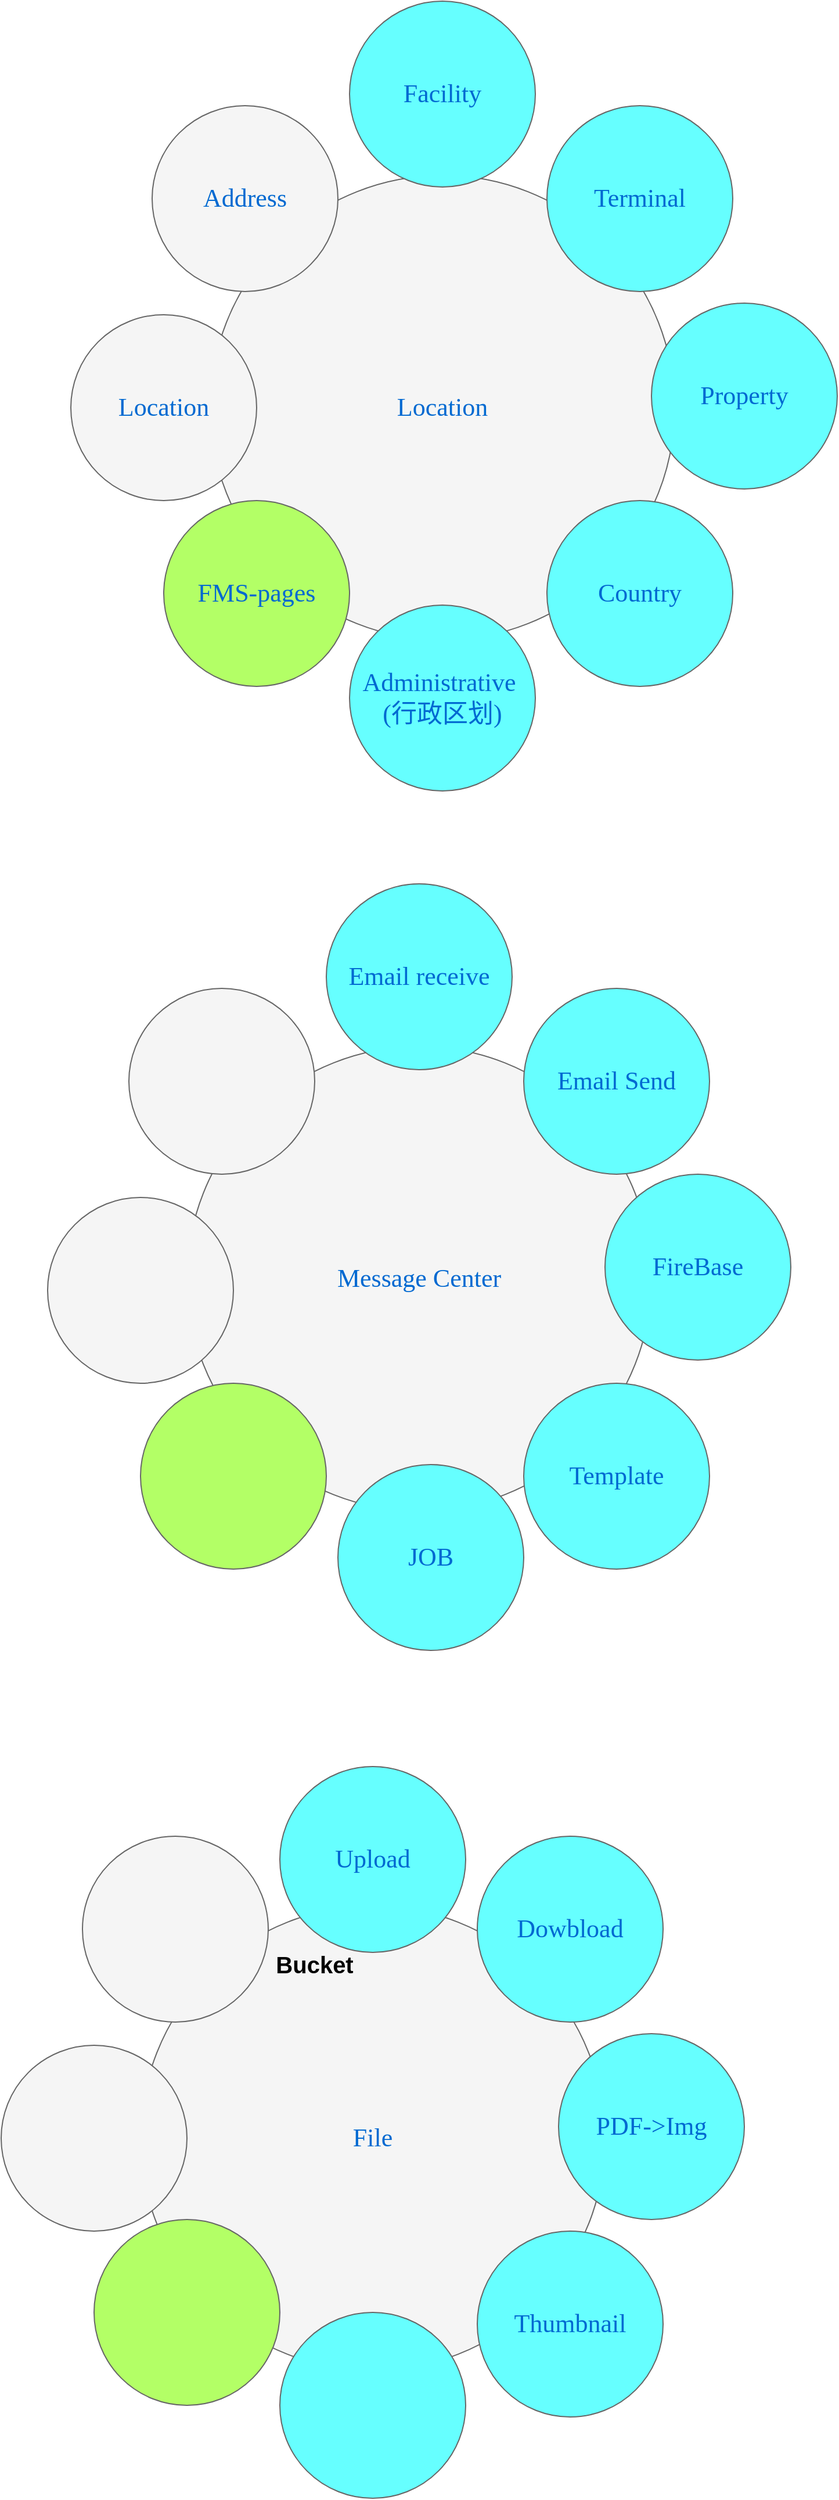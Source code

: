 <mxfile version="24.7.6">
  <diagram name="Page-1" id="dd472eb7-4b8b-5cd9-a60b-b15522922e76">
    <mxGraphModel dx="1420" dy="724" grid="1" gridSize="10" guides="1" tooltips="1" connect="1" arrows="1" fold="1" page="1" pageScale="1" pageWidth="1100" pageHeight="850" background="none" math="0" shadow="0">
      <root>
        <mxCell id="0" />
        <mxCell id="1" parent="0" />
        <mxCell id="374e34682ed331ee-1" value="Location" style="ellipse;whiteSpace=wrap;html=1;rounded=0;shadow=0;dashed=0;comic=0;fontFamily=Verdana;fontSize=22;fontColor=#0069D1;fillColor=#f5f5f5;strokeColor=#666666;" parent="1" vertex="1">
          <mxGeometry x="330" y="190" width="400" height="400" as="geometry" />
        </mxCell>
        <mxCell id="45236fa5f4b8e91a-1" value="Facility" style="ellipse;whiteSpace=wrap;html=1;rounded=0;shadow=0;dashed=0;comic=0;fontFamily=Verdana;fontSize=22;fontColor=#0069D1;fillColor=#66FFFF;strokeColor=#666666;" parent="1" vertex="1">
          <mxGeometry x="450" y="40" width="160" height="160" as="geometry" />
        </mxCell>
        <mxCell id="45236fa5f4b8e91a-2" value="Administrative&amp;nbsp;&lt;div&gt;(行政区划)&lt;/div&gt;" style="ellipse;whiteSpace=wrap;html=1;rounded=0;shadow=0;dashed=0;comic=0;fontFamily=Verdana;fontSize=22;fontColor=#0069D1;fillColor=#66FFFF;strokeColor=#666666;" parent="1" vertex="1">
          <mxGeometry x="450" y="560" width="160" height="160" as="geometry" />
        </mxCell>
        <mxCell id="45236fa5f4b8e91a-3" value="Property" style="ellipse;whiteSpace=wrap;html=1;rounded=0;shadow=0;dashed=0;comic=0;fontFamily=Verdana;fontSize=22;fontColor=#0069D1;fillColor=#66FFFF;strokeColor=#666666;" parent="1" vertex="1">
          <mxGeometry x="710" y="300" width="160" height="160" as="geometry" />
        </mxCell>
        <mxCell id="45236fa5f4b8e91a-4" value="FMS-pages" style="ellipse;whiteSpace=wrap;html=1;rounded=0;shadow=0;dashed=0;comic=0;fontFamily=Verdana;fontSize=22;fontColor=#0069D1;fillColor=#B3FF66;strokeColor=#666666;" parent="1" vertex="1">
          <mxGeometry x="290" y="470" width="160" height="160" as="geometry" />
        </mxCell>
        <mxCell id="45236fa5f4b8e91a-5" value="Address" style="ellipse;whiteSpace=wrap;html=1;rounded=0;shadow=0;dashed=0;comic=0;fontFamily=Verdana;fontSize=22;fontColor=#0069D1;fillColor=#f5f5f5;strokeColor=#666666;" parent="1" vertex="1">
          <mxGeometry x="280" y="130" width="160" height="160" as="geometry" />
        </mxCell>
        <mxCell id="45236fa5f4b8e91a-6" value="Terminal" style="ellipse;whiteSpace=wrap;html=1;rounded=0;shadow=0;dashed=0;comic=0;fontFamily=Verdana;fontSize=22;fontColor=#0069D1;fillColor=#66FFFF;strokeColor=#666666;" parent="1" vertex="1">
          <mxGeometry x="620" y="130" width="160" height="160" as="geometry" />
        </mxCell>
        <mxCell id="45236fa5f4b8e91a-7" value="Country" style="ellipse;whiteSpace=wrap;html=1;rounded=0;shadow=0;dashed=0;comic=0;fontFamily=Verdana;fontSize=22;fontColor=#0069D1;fillColor=#66FFFF;strokeColor=#666666;" parent="1" vertex="1">
          <mxGeometry x="620" y="470" width="160" height="160" as="geometry" />
        </mxCell>
        <mxCell id="45236fa5f4b8e91a-8" value="Location" style="ellipse;whiteSpace=wrap;html=1;rounded=0;shadow=0;dashed=0;comic=0;fontFamily=Verdana;fontSize=22;fontColor=#0069D1;fillColor=#f5f5f5;strokeColor=#666666;" parent="1" vertex="1">
          <mxGeometry x="210" y="310" width="160" height="160" as="geometry" />
        </mxCell>
        <mxCell id="PrTDnXz9bhQl9K0X3mTd-1" value="Message Center" style="ellipse;whiteSpace=wrap;html=1;rounded=0;shadow=0;dashed=0;comic=0;fontFamily=Verdana;fontSize=22;fontColor=#0069D1;fillColor=#f5f5f5;strokeColor=#666666;" vertex="1" parent="1">
          <mxGeometry x="310" y="940" width="400" height="400" as="geometry" />
        </mxCell>
        <mxCell id="PrTDnXz9bhQl9K0X3mTd-2" value="Email receive" style="ellipse;whiteSpace=wrap;html=1;rounded=0;shadow=0;dashed=0;comic=0;fontFamily=Verdana;fontSize=22;fontColor=#0069D1;fillColor=#66FFFF;strokeColor=#666666;" vertex="1" parent="1">
          <mxGeometry x="430" y="800" width="160" height="160" as="geometry" />
        </mxCell>
        <mxCell id="PrTDnXz9bhQl9K0X3mTd-3" value="JOB" style="ellipse;whiteSpace=wrap;html=1;rounded=0;shadow=0;dashed=0;comic=0;fontFamily=Verdana;fontSize=22;fontColor=#0069D1;fillColor=#66FFFF;strokeColor=#666666;" vertex="1" parent="1">
          <mxGeometry x="440" y="1300" width="160" height="160" as="geometry" />
        </mxCell>
        <mxCell id="PrTDnXz9bhQl9K0X3mTd-4" value="FireBase" style="ellipse;whiteSpace=wrap;html=1;rounded=0;shadow=0;dashed=0;comic=0;fontFamily=Verdana;fontSize=22;fontColor=#0069D1;fillColor=#66FFFF;strokeColor=#666666;" vertex="1" parent="1">
          <mxGeometry x="670" y="1050" width="160" height="160" as="geometry" />
        </mxCell>
        <mxCell id="PrTDnXz9bhQl9K0X3mTd-5" value="" style="ellipse;whiteSpace=wrap;html=1;rounded=0;shadow=0;dashed=0;comic=0;fontFamily=Verdana;fontSize=22;fontColor=#0069D1;fillColor=#B3FF66;strokeColor=#666666;" vertex="1" parent="1">
          <mxGeometry x="270" y="1230" width="160" height="160" as="geometry" />
        </mxCell>
        <mxCell id="PrTDnXz9bhQl9K0X3mTd-6" value="" style="ellipse;whiteSpace=wrap;html=1;rounded=0;shadow=0;dashed=0;comic=0;fontFamily=Verdana;fontSize=22;fontColor=#0069D1;fillColor=#f5f5f5;strokeColor=#666666;" vertex="1" parent="1">
          <mxGeometry x="260" y="890" width="160" height="160" as="geometry" />
        </mxCell>
        <mxCell id="PrTDnXz9bhQl9K0X3mTd-7" value="Email Send" style="ellipse;whiteSpace=wrap;html=1;rounded=0;shadow=0;dashed=0;comic=0;fontFamily=Verdana;fontSize=22;fontColor=#0069D1;fillColor=#66FFFF;strokeColor=#666666;" vertex="1" parent="1">
          <mxGeometry x="600" y="890" width="160" height="160" as="geometry" />
        </mxCell>
        <mxCell id="PrTDnXz9bhQl9K0X3mTd-8" value="Template" style="ellipse;whiteSpace=wrap;html=1;rounded=0;shadow=0;dashed=0;comic=0;fontFamily=Verdana;fontSize=22;fontColor=#0069D1;fillColor=#66FFFF;strokeColor=#666666;" vertex="1" parent="1">
          <mxGeometry x="600" y="1230" width="160" height="160" as="geometry" />
        </mxCell>
        <mxCell id="PrTDnXz9bhQl9K0X3mTd-9" value="" style="ellipse;whiteSpace=wrap;html=1;rounded=0;shadow=0;dashed=0;comic=0;fontFamily=Verdana;fontSize=22;fontColor=#0069D1;fillColor=#f5f5f5;strokeColor=#666666;" vertex="1" parent="1">
          <mxGeometry x="190" y="1070" width="160" height="160" as="geometry" />
        </mxCell>
        <mxCell id="PrTDnXz9bhQl9K0X3mTd-10" value="File" style="ellipse;whiteSpace=wrap;html=1;rounded=0;shadow=0;dashed=0;comic=0;fontFamily=Verdana;fontSize=22;fontColor=#0069D1;fillColor=#f5f5f5;strokeColor=#666666;" vertex="1" parent="1">
          <mxGeometry x="270" y="1680" width="400" height="400" as="geometry" />
        </mxCell>
        <mxCell id="PrTDnXz9bhQl9K0X3mTd-11" value="Upload" style="ellipse;whiteSpace=wrap;html=1;rounded=0;shadow=0;dashed=0;comic=0;fontFamily=Verdana;fontSize=22;fontColor=#0069D1;fillColor=#66FFFF;strokeColor=#666666;" vertex="1" parent="1">
          <mxGeometry x="390" y="1560" width="160" height="160" as="geometry" />
        </mxCell>
        <mxCell id="PrTDnXz9bhQl9K0X3mTd-12" value="" style="ellipse;whiteSpace=wrap;html=1;rounded=0;shadow=0;dashed=0;comic=0;fontFamily=Verdana;fontSize=22;fontColor=#0069D1;fillColor=#66FFFF;strokeColor=#666666;" vertex="1" parent="1">
          <mxGeometry x="390" y="2030" width="160" height="160" as="geometry" />
        </mxCell>
        <mxCell id="PrTDnXz9bhQl9K0X3mTd-13" value="PDF-&amp;gt;Img" style="ellipse;whiteSpace=wrap;html=1;rounded=0;shadow=0;dashed=0;comic=0;fontFamily=Verdana;fontSize=22;fontColor=#0069D1;fillColor=#66FFFF;strokeColor=#666666;" vertex="1" parent="1">
          <mxGeometry x="630" y="1790" width="160" height="160" as="geometry" />
        </mxCell>
        <mxCell id="PrTDnXz9bhQl9K0X3mTd-14" value="" style="ellipse;whiteSpace=wrap;html=1;rounded=0;shadow=0;dashed=0;comic=0;fontFamily=Verdana;fontSize=22;fontColor=#0069D1;fillColor=#B3FF66;strokeColor=#666666;" vertex="1" parent="1">
          <mxGeometry x="230" y="1950" width="160" height="160" as="geometry" />
        </mxCell>
        <mxCell id="PrTDnXz9bhQl9K0X3mTd-15" value="" style="ellipse;whiteSpace=wrap;html=1;rounded=0;shadow=0;dashed=0;comic=0;fontFamily=Verdana;fontSize=22;fontColor=#0069D1;fillColor=#f5f5f5;strokeColor=#666666;" vertex="1" parent="1">
          <mxGeometry x="220" y="1620" width="160" height="160" as="geometry" />
        </mxCell>
        <mxCell id="PrTDnXz9bhQl9K0X3mTd-16" value="Dowbload" style="ellipse;whiteSpace=wrap;html=1;rounded=0;shadow=0;dashed=0;comic=0;fontFamily=Verdana;fontSize=22;fontColor=#0069D1;fillColor=#66FFFF;strokeColor=#666666;" vertex="1" parent="1">
          <mxGeometry x="560" y="1620" width="160" height="160" as="geometry" />
        </mxCell>
        <mxCell id="PrTDnXz9bhQl9K0X3mTd-17" value="Thumbnail" style="ellipse;whiteSpace=wrap;html=1;rounded=0;shadow=0;dashed=0;comic=0;fontFamily=Verdana;fontSize=22;fontColor=#0069D1;fillColor=#66FFFF;strokeColor=#666666;" vertex="1" parent="1">
          <mxGeometry x="560" y="1960" width="160" height="160" as="geometry" />
        </mxCell>
        <mxCell id="PrTDnXz9bhQl9K0X3mTd-18" value="" style="ellipse;whiteSpace=wrap;html=1;rounded=0;shadow=0;dashed=0;comic=0;fontFamily=Verdana;fontSize=22;fontColor=#0069D1;fillColor=#f5f5f5;strokeColor=#666666;" vertex="1" parent="1">
          <mxGeometry x="150" y="1800" width="160" height="160" as="geometry" />
        </mxCell>
        <mxCell id="PrTDnXz9bhQl9K0X3mTd-19" value="Bucket" style="text;html=1;align=center;verticalAlign=middle;whiteSpace=wrap;rounded=0;fontStyle=1;fontSize=20;" vertex="1" parent="1">
          <mxGeometry x="390" y="1715" width="60" height="30" as="geometry" />
        </mxCell>
      </root>
    </mxGraphModel>
  </diagram>
</mxfile>
